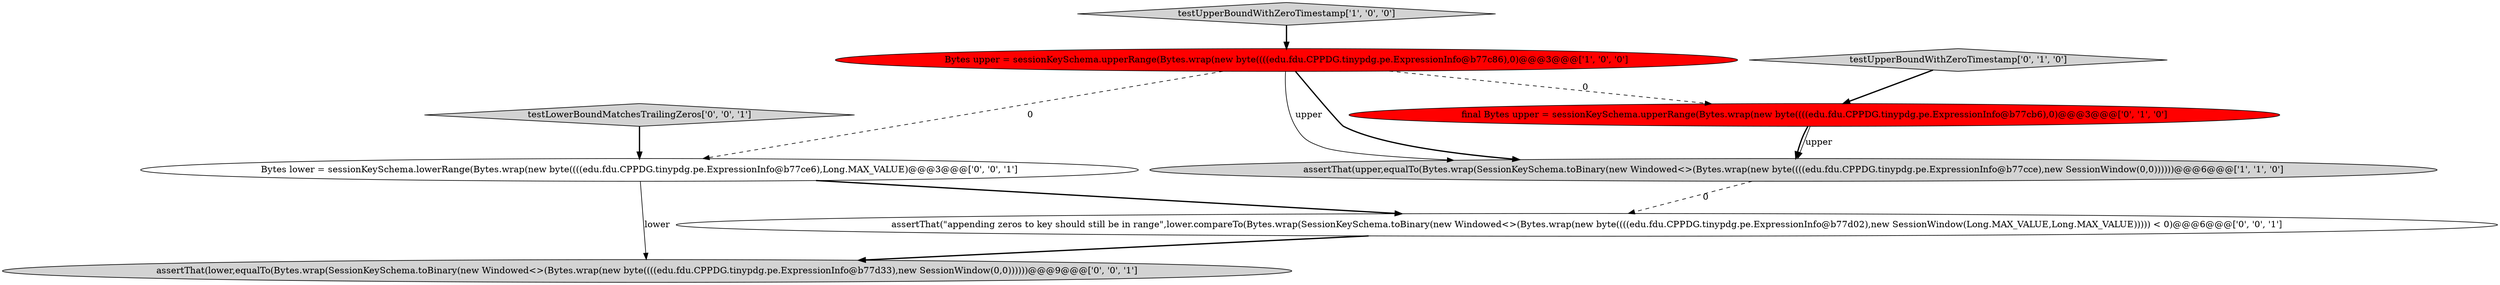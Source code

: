 digraph {
3 [style = filled, label = "testUpperBoundWithZeroTimestamp['0', '1', '0']", fillcolor = lightgray, shape = diamond image = "AAA0AAABBB2BBB"];
0 [style = filled, label = "testUpperBoundWithZeroTimestamp['1', '0', '0']", fillcolor = lightgray, shape = diamond image = "AAA0AAABBB1BBB"];
7 [style = filled, label = "Bytes lower = sessionKeySchema.lowerRange(Bytes.wrap(new byte((((edu.fdu.CPPDG.tinypdg.pe.ExpressionInfo@b77ce6),Long.MAX_VALUE)@@@3@@@['0', '0', '1']", fillcolor = white, shape = ellipse image = "AAA0AAABBB3BBB"];
1 [style = filled, label = "assertThat(upper,equalTo(Bytes.wrap(SessionKeySchema.toBinary(new Windowed<>(Bytes.wrap(new byte((((edu.fdu.CPPDG.tinypdg.pe.ExpressionInfo@b77cce),new SessionWindow(0,0))))))@@@6@@@['1', '1', '0']", fillcolor = lightgray, shape = ellipse image = "AAA0AAABBB1BBB"];
5 [style = filled, label = "testLowerBoundMatchesTrailingZeros['0', '0', '1']", fillcolor = lightgray, shape = diamond image = "AAA0AAABBB3BBB"];
8 [style = filled, label = "assertThat(lower,equalTo(Bytes.wrap(SessionKeySchema.toBinary(new Windowed<>(Bytes.wrap(new byte((((edu.fdu.CPPDG.tinypdg.pe.ExpressionInfo@b77d33),new SessionWindow(0,0))))))@@@9@@@['0', '0', '1']", fillcolor = lightgray, shape = ellipse image = "AAA0AAABBB3BBB"];
2 [style = filled, label = "Bytes upper = sessionKeySchema.upperRange(Bytes.wrap(new byte((((edu.fdu.CPPDG.tinypdg.pe.ExpressionInfo@b77c86),0)@@@3@@@['1', '0', '0']", fillcolor = red, shape = ellipse image = "AAA1AAABBB1BBB"];
4 [style = filled, label = "final Bytes upper = sessionKeySchema.upperRange(Bytes.wrap(new byte((((edu.fdu.CPPDG.tinypdg.pe.ExpressionInfo@b77cb6),0)@@@3@@@['0', '1', '0']", fillcolor = red, shape = ellipse image = "AAA1AAABBB2BBB"];
6 [style = filled, label = "assertThat(\"appending zeros to key should still be in range\",lower.compareTo(Bytes.wrap(SessionKeySchema.toBinary(new Windowed<>(Bytes.wrap(new byte((((edu.fdu.CPPDG.tinypdg.pe.ExpressionInfo@b77d02),new SessionWindow(Long.MAX_VALUE,Long.MAX_VALUE))))) < 0)@@@6@@@['0', '0', '1']", fillcolor = white, shape = ellipse image = "AAA0AAABBB3BBB"];
6->8 [style = bold, label=""];
5->7 [style = bold, label=""];
2->4 [style = dashed, label="0"];
4->1 [style = bold, label=""];
4->1 [style = solid, label="upper"];
2->1 [style = solid, label="upper"];
2->7 [style = dashed, label="0"];
7->8 [style = solid, label="lower"];
3->4 [style = bold, label=""];
1->6 [style = dashed, label="0"];
2->1 [style = bold, label=""];
7->6 [style = bold, label=""];
0->2 [style = bold, label=""];
}
